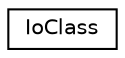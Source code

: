 digraph "Graphical Class Hierarchy"
{
 // LATEX_PDF_SIZE
  edge [fontname="Helvetica",fontsize="10",labelfontname="Helvetica",labelfontsize="10"];
  node [fontname="Helvetica",fontsize="10",shape=record];
  rankdir="LR";
  Node0 [label="IoClass",height=0.2,width=0.4,color="black", fillcolor="white", style="filled",URL="$class_io_class.html",tooltip=" "];
}
